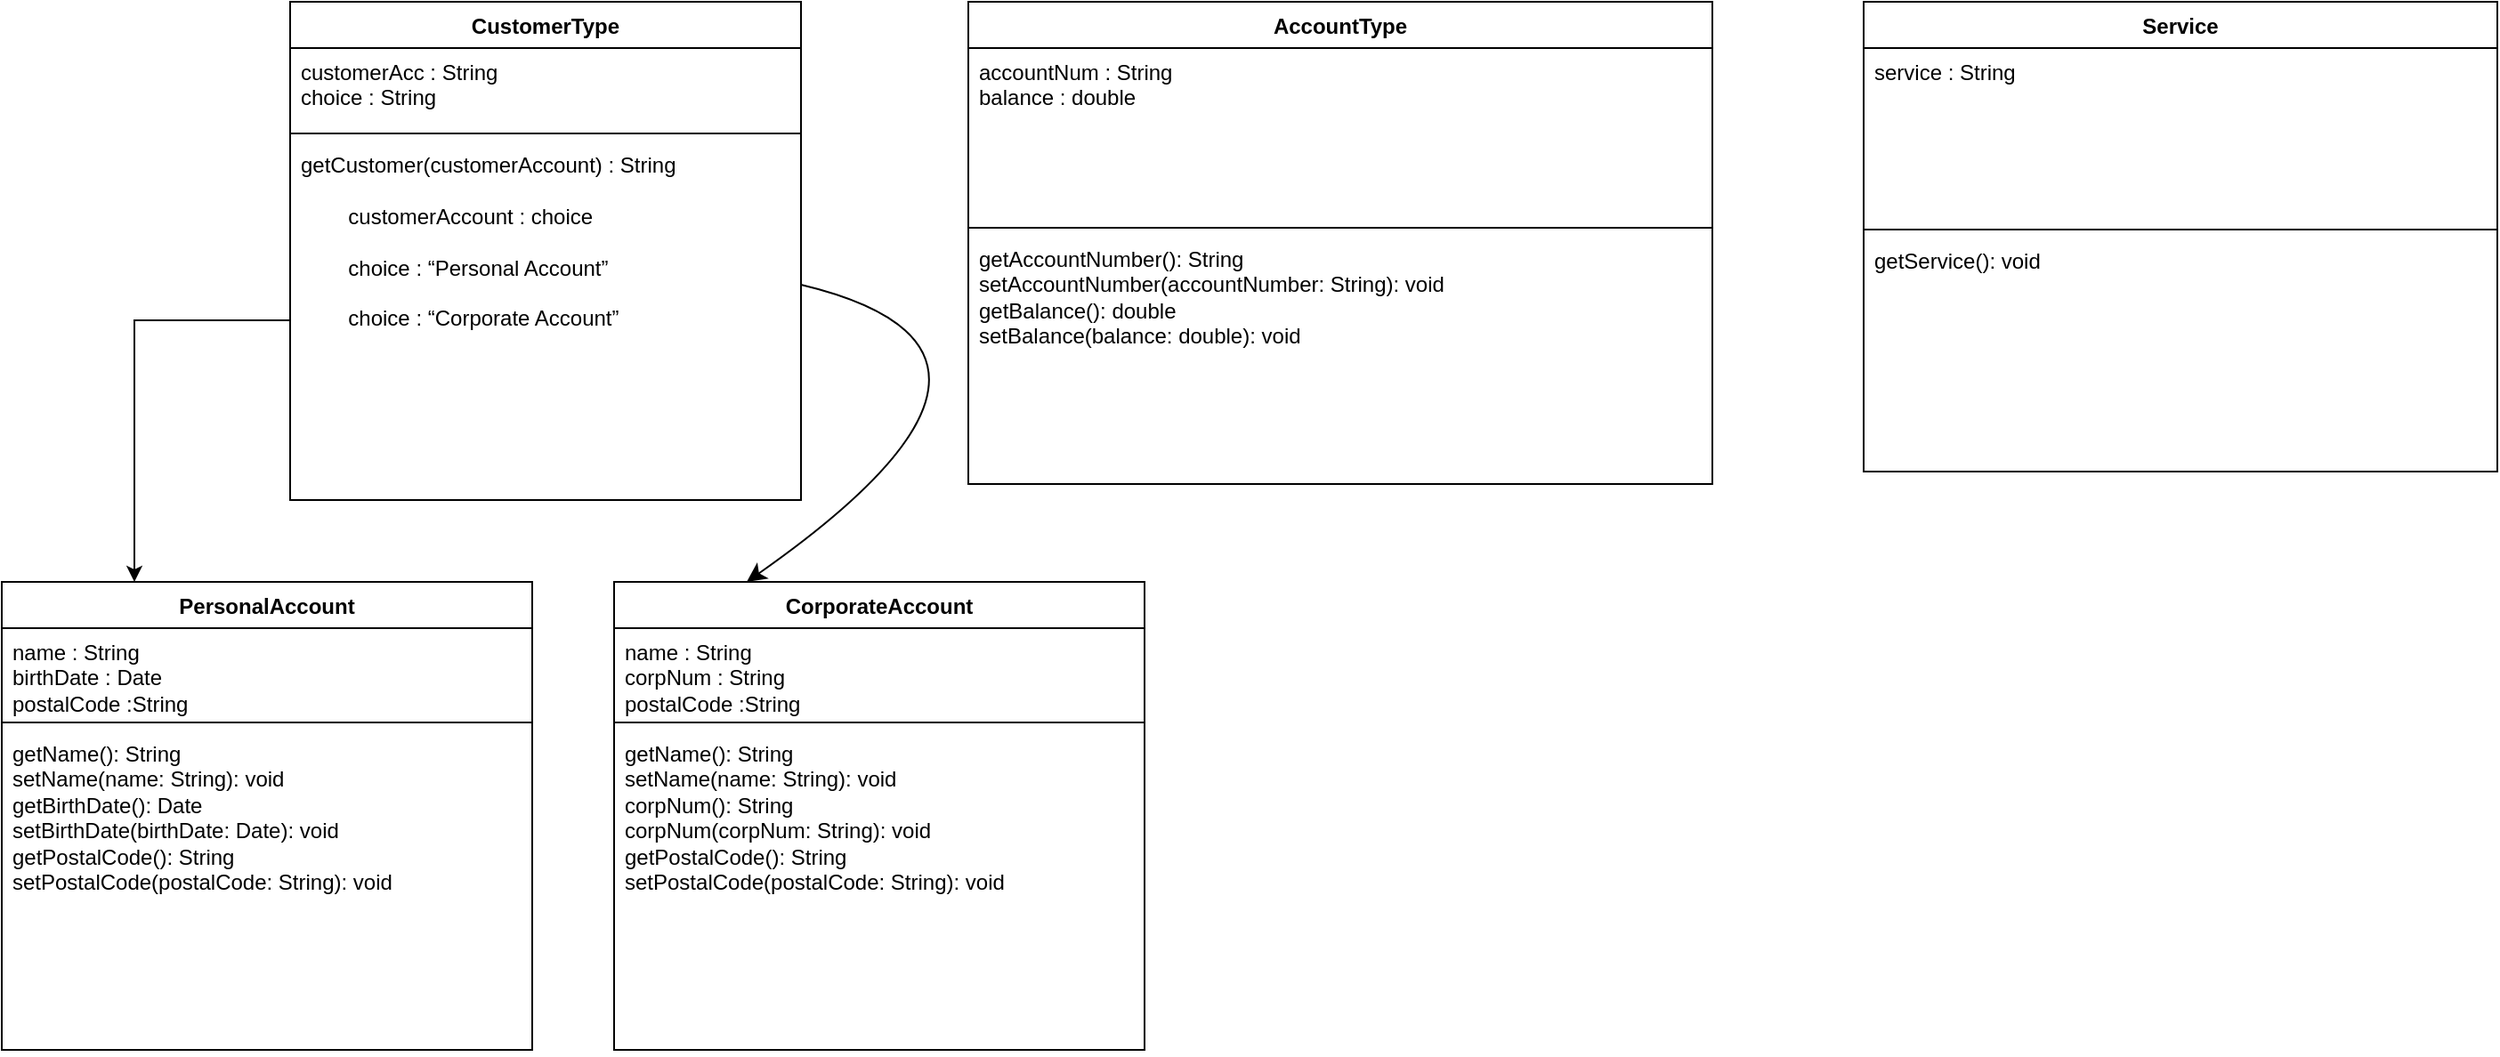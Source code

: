 <mxfile version="24.0.1" type="github">
  <diagram name="Page-1" id="QCnrgxPeKVAtoiX1jV0b">
    <mxGraphModel dx="2037" dy="1279" grid="0" gridSize="10" guides="1" tooltips="1" connect="1" arrows="1" fold="1" page="0" pageScale="1" pageWidth="850" pageHeight="1100" math="0" shadow="0">
      <root>
        <mxCell id="0" />
        <mxCell id="1" parent="0" />
        <mxCell id="JyriEMfmjadqsh-ZED06-1" value="CustomerType" style="swimlane;fontStyle=1;align=center;verticalAlign=top;childLayout=stackLayout;horizontal=1;startSize=26;horizontalStack=0;resizeParent=1;resizeParentMax=0;resizeLast=0;collapsible=1;marginBottom=0;whiteSpace=wrap;html=1;" parent="1" vertex="1">
          <mxGeometry x="40" y="-81" width="287" height="280" as="geometry" />
        </mxCell>
        <mxCell id="JyriEMfmjadqsh-ZED06-2" value="customerAcc : String&lt;br&gt;choice : String" style="text;strokeColor=none;fillColor=none;align=left;verticalAlign=top;spacingLeft=4;spacingRight=4;overflow=hidden;rotatable=0;points=[[0,0.5],[1,0.5]];portConstraint=eastwest;whiteSpace=wrap;html=1;" parent="JyriEMfmjadqsh-ZED06-1" vertex="1">
          <mxGeometry y="26" width="287" height="44" as="geometry" />
        </mxCell>
        <mxCell id="JyriEMfmjadqsh-ZED06-3" value="" style="line;strokeWidth=1;fillColor=none;align=left;verticalAlign=middle;spacingTop=-1;spacingLeft=3;spacingRight=3;rotatable=0;labelPosition=right;points=[];portConstraint=eastwest;strokeColor=inherit;" parent="JyriEMfmjadqsh-ZED06-1" vertex="1">
          <mxGeometry y="70" width="287" height="8" as="geometry" />
        </mxCell>
        <mxCell id="JyriEMfmjadqsh-ZED06-4" value="getCustomer(customerAccount) : String&lt;div&gt;&lt;br&gt;&lt;/div&gt;&lt;div&gt;&lt;span style=&quot;white-space: pre;&quot;&gt;&#x9;&lt;/span&gt;customerAccount : choice&lt;/div&gt;&lt;div&gt;&lt;span style=&quot;white-space: pre;&quot;&gt;&#x9;&lt;/span&gt;&lt;br&gt;&lt;/div&gt;&lt;div&gt;&lt;span style=&quot;white-space: pre;&quot;&gt;&#x9;choice : “Personal Account”&lt;/span&gt;&lt;br&gt;&lt;/div&gt;&lt;div&gt;&lt;span style=&quot;white-space: pre;&quot;&gt;&lt;span style=&quot;white-space: pre;&quot;&gt;&#x9;&lt;/span&gt;&lt;br&gt;&lt;/span&gt;&lt;/div&gt;&lt;div&gt;&lt;span style=&quot;white-space: pre;&quot;&gt;&lt;span style=&quot;white-space: pre;&quot;&gt;&#x9;choice : “Corporate Account”&lt;/span&gt;&lt;/span&gt;&lt;/div&gt;&lt;div&gt;&lt;br&gt;&lt;/div&gt;&lt;div&gt;&lt;br&gt;&lt;/div&gt;" style="text;strokeColor=none;fillColor=none;align=left;verticalAlign=top;spacingLeft=4;spacingRight=4;overflow=hidden;rotatable=0;points=[[0,0.5],[1,0.5]];portConstraint=eastwest;whiteSpace=wrap;html=1;" parent="JyriEMfmjadqsh-ZED06-1" vertex="1">
          <mxGeometry y="78" width="287" height="202" as="geometry" />
        </mxCell>
        <mxCell id="JyriEMfmjadqsh-ZED06-5" value="AccountType" style="swimlane;fontStyle=1;align=center;verticalAlign=top;childLayout=stackLayout;horizontal=1;startSize=26;horizontalStack=0;resizeParent=1;resizeParentMax=0;resizeLast=0;collapsible=1;marginBottom=0;whiteSpace=wrap;html=1;" parent="1" vertex="1">
          <mxGeometry x="421" y="-81" width="418" height="271" as="geometry" />
        </mxCell>
        <mxCell id="JyriEMfmjadqsh-ZED06-6" value="accountNum : String&lt;div&gt;balance : double&lt;/div&gt;" style="text;strokeColor=none;fillColor=none;align=left;verticalAlign=top;spacingLeft=4;spacingRight=4;overflow=hidden;rotatable=0;points=[[0,0.5],[1,0.5]];portConstraint=eastwest;whiteSpace=wrap;html=1;" parent="JyriEMfmjadqsh-ZED06-5" vertex="1">
          <mxGeometry y="26" width="418" height="97" as="geometry" />
        </mxCell>
        <mxCell id="JyriEMfmjadqsh-ZED06-7" value="" style="line;strokeWidth=1;fillColor=none;align=left;verticalAlign=middle;spacingTop=-1;spacingLeft=3;spacingRight=3;rotatable=0;labelPosition=right;points=[];portConstraint=eastwest;strokeColor=inherit;" parent="JyriEMfmjadqsh-ZED06-5" vertex="1">
          <mxGeometry y="123" width="418" height="8" as="geometry" />
        </mxCell>
        <mxCell id="JyriEMfmjadqsh-ZED06-8" value="getAccountNumber(): String&amp;nbsp;&lt;div&gt;setAccountNumber(accountNumber: String): void&amp;nbsp;&lt;/div&gt;&lt;div&gt;getBalance(): double&amp;nbsp;&lt;/div&gt;&lt;div&gt;setBalance(balance: double): void&lt;/div&gt;" style="text;strokeColor=none;fillColor=none;align=left;verticalAlign=top;spacingLeft=4;spacingRight=4;overflow=hidden;rotatable=0;points=[[0,0.5],[1,0.5]];portConstraint=eastwest;whiteSpace=wrap;html=1;" parent="JyriEMfmjadqsh-ZED06-5" vertex="1">
          <mxGeometry y="131" width="418" height="140" as="geometry" />
        </mxCell>
        <mxCell id="JyriEMfmjadqsh-ZED06-9" value="Service" style="swimlane;fontStyle=1;align=center;verticalAlign=top;childLayout=stackLayout;horizontal=1;startSize=26;horizontalStack=0;resizeParent=1;resizeParentMax=0;resizeLast=0;collapsible=1;marginBottom=0;whiteSpace=wrap;html=1;" parent="1" vertex="1">
          <mxGeometry x="924" y="-81" width="356" height="264" as="geometry" />
        </mxCell>
        <mxCell id="JyriEMfmjadqsh-ZED06-10" value="service : String" style="text;strokeColor=none;fillColor=none;align=left;verticalAlign=top;spacingLeft=4;spacingRight=4;overflow=hidden;rotatable=0;points=[[0,0.5],[1,0.5]];portConstraint=eastwest;whiteSpace=wrap;html=1;" parent="JyriEMfmjadqsh-ZED06-9" vertex="1">
          <mxGeometry y="26" width="356" height="98" as="geometry" />
        </mxCell>
        <mxCell id="JyriEMfmjadqsh-ZED06-11" value="" style="line;strokeWidth=1;fillColor=none;align=left;verticalAlign=middle;spacingTop=-1;spacingLeft=3;spacingRight=3;rotatable=0;labelPosition=right;points=[];portConstraint=eastwest;strokeColor=inherit;" parent="JyriEMfmjadqsh-ZED06-9" vertex="1">
          <mxGeometry y="124" width="356" height="8" as="geometry" />
        </mxCell>
        <mxCell id="JyriEMfmjadqsh-ZED06-12" value="getService(): void" style="text;strokeColor=none;fillColor=none;align=left;verticalAlign=top;spacingLeft=4;spacingRight=4;overflow=hidden;rotatable=0;points=[[0,0.5],[1,0.5]];portConstraint=eastwest;whiteSpace=wrap;html=1;" parent="JyriEMfmjadqsh-ZED06-9" vertex="1">
          <mxGeometry y="132" width="356" height="132" as="geometry" />
        </mxCell>
        <mxCell id="MxI-1oee2H2ZmX-ZESYG-1" value="PersonalAccount" style="swimlane;fontStyle=1;align=center;verticalAlign=top;childLayout=stackLayout;horizontal=1;startSize=26;horizontalStack=0;resizeParent=1;resizeParentMax=0;resizeLast=0;collapsible=1;marginBottom=0;whiteSpace=wrap;html=1;" parent="1" vertex="1">
          <mxGeometry x="-122" y="245" width="298" height="263" as="geometry" />
        </mxCell>
        <mxCell id="MxI-1oee2H2ZmX-ZESYG-2" value="name : String&lt;div style=&quot;border-color: var(--border-color);&quot;&gt;birthDate : Date&lt;/div&gt;&lt;div style=&quot;border-color: var(--border-color);&quot;&gt;postalCode :String&lt;/div&gt;" style="text;strokeColor=none;fillColor=none;align=left;verticalAlign=top;spacingLeft=4;spacingRight=4;overflow=hidden;rotatable=0;points=[[0,0.5],[1,0.5]];portConstraint=eastwest;whiteSpace=wrap;html=1;" parent="MxI-1oee2H2ZmX-ZESYG-1" vertex="1">
          <mxGeometry y="26" width="298" height="49" as="geometry" />
        </mxCell>
        <mxCell id="MxI-1oee2H2ZmX-ZESYG-3" value="" style="line;strokeWidth=1;fillColor=none;align=left;verticalAlign=middle;spacingTop=-1;spacingLeft=3;spacingRight=3;rotatable=0;labelPosition=right;points=[];portConstraint=eastwest;strokeColor=inherit;" parent="MxI-1oee2H2ZmX-ZESYG-1" vertex="1">
          <mxGeometry y="75" width="298" height="8" as="geometry" />
        </mxCell>
        <mxCell id="MxI-1oee2H2ZmX-ZESYG-4" value="&lt;div&gt;getName(): String&lt;/div&gt;&lt;div&gt;setName(name: String): void&lt;/div&gt;&lt;div&gt;getBirthDate(): Date&lt;/div&gt;&lt;div&gt;setBirthDate(birthDate: Date): void&lt;/div&gt;&lt;div&gt;getPostalCode(): String&lt;/div&gt;&lt;div&gt;setPostalCode(postalCode: String): void&lt;/div&gt;" style="text;strokeColor=none;fillColor=none;align=left;verticalAlign=top;spacingLeft=4;spacingRight=4;overflow=hidden;rotatable=0;points=[[0,0.5],[1,0.5]];portConstraint=eastwest;whiteSpace=wrap;html=1;" parent="MxI-1oee2H2ZmX-ZESYG-1" vertex="1">
          <mxGeometry y="83" width="298" height="180" as="geometry" />
        </mxCell>
        <mxCell id="MxI-1oee2H2ZmX-ZESYG-12" style="edgeStyle=orthogonalEdgeStyle;rounded=0;orthogonalLoop=1;jettySize=auto;html=1;entryX=0.25;entryY=0;entryDx=0;entryDy=0;" parent="1" source="JyriEMfmjadqsh-ZED06-4" target="MxI-1oee2H2ZmX-ZESYG-1" edge="1">
          <mxGeometry relative="1" as="geometry" />
        </mxCell>
        <mxCell id="-oRsj191uH-BrxDwQpNv-1" value="&lt;span style=&quot;text-align: left; white-space: pre;&quot;&gt;CorporateAccount&lt;/span&gt;" style="swimlane;fontStyle=1;align=center;verticalAlign=top;childLayout=stackLayout;horizontal=1;startSize=26;horizontalStack=0;resizeParent=1;resizeParentMax=0;resizeLast=0;collapsible=1;marginBottom=0;whiteSpace=wrap;html=1;" vertex="1" parent="1">
          <mxGeometry x="222" y="245" width="298" height="263" as="geometry" />
        </mxCell>
        <mxCell id="-oRsj191uH-BrxDwQpNv-2" value="name : String&lt;div style=&quot;border-color: var(--border-color);&quot;&gt;corpNum : String&lt;/div&gt;&lt;div style=&quot;border-color: var(--border-color);&quot;&gt;postalCode :String&lt;/div&gt;" style="text;strokeColor=none;fillColor=none;align=left;verticalAlign=top;spacingLeft=4;spacingRight=4;overflow=hidden;rotatable=0;points=[[0,0.5],[1,0.5]];portConstraint=eastwest;whiteSpace=wrap;html=1;" vertex="1" parent="-oRsj191uH-BrxDwQpNv-1">
          <mxGeometry y="26" width="298" height="49" as="geometry" />
        </mxCell>
        <mxCell id="-oRsj191uH-BrxDwQpNv-3" value="" style="line;strokeWidth=1;fillColor=none;align=left;verticalAlign=middle;spacingTop=-1;spacingLeft=3;spacingRight=3;rotatable=0;labelPosition=right;points=[];portConstraint=eastwest;strokeColor=inherit;" vertex="1" parent="-oRsj191uH-BrxDwQpNv-1">
          <mxGeometry y="75" width="298" height="8" as="geometry" />
        </mxCell>
        <mxCell id="-oRsj191uH-BrxDwQpNv-4" value="&lt;div&gt;getName(): String&lt;/div&gt;&lt;div&gt;setName(name: String): void&lt;/div&gt;&lt;div&gt;corpNum(): String&lt;/div&gt;&lt;div&gt;corpNum(corpNum: String): void&lt;/div&gt;&lt;div&gt;getPostalCode(): String&lt;/div&gt;&lt;div&gt;setPostalCode(postalCode: String): void&lt;/div&gt;" style="text;strokeColor=none;fillColor=none;align=left;verticalAlign=top;spacingLeft=4;spacingRight=4;overflow=hidden;rotatable=0;points=[[0,0.5],[1,0.5]];portConstraint=eastwest;whiteSpace=wrap;html=1;" vertex="1" parent="-oRsj191uH-BrxDwQpNv-1">
          <mxGeometry y="83" width="298" height="180" as="geometry" />
        </mxCell>
        <mxCell id="-oRsj191uH-BrxDwQpNv-5" style="edgeStyle=none;curved=1;rounded=0;orthogonalLoop=1;jettySize=auto;html=1;entryX=0.25;entryY=0;entryDx=0;entryDy=0;fontSize=12;startSize=8;endSize=8;exitX=1;exitY=0.401;exitDx=0;exitDy=0;exitPerimeter=0;" edge="1" parent="1" source="JyriEMfmjadqsh-ZED06-4" target="-oRsj191uH-BrxDwQpNv-1">
          <mxGeometry relative="1" as="geometry">
            <Array as="points">
              <mxPoint x="482" y="115" />
            </Array>
          </mxGeometry>
        </mxCell>
      </root>
    </mxGraphModel>
  </diagram>
</mxfile>
